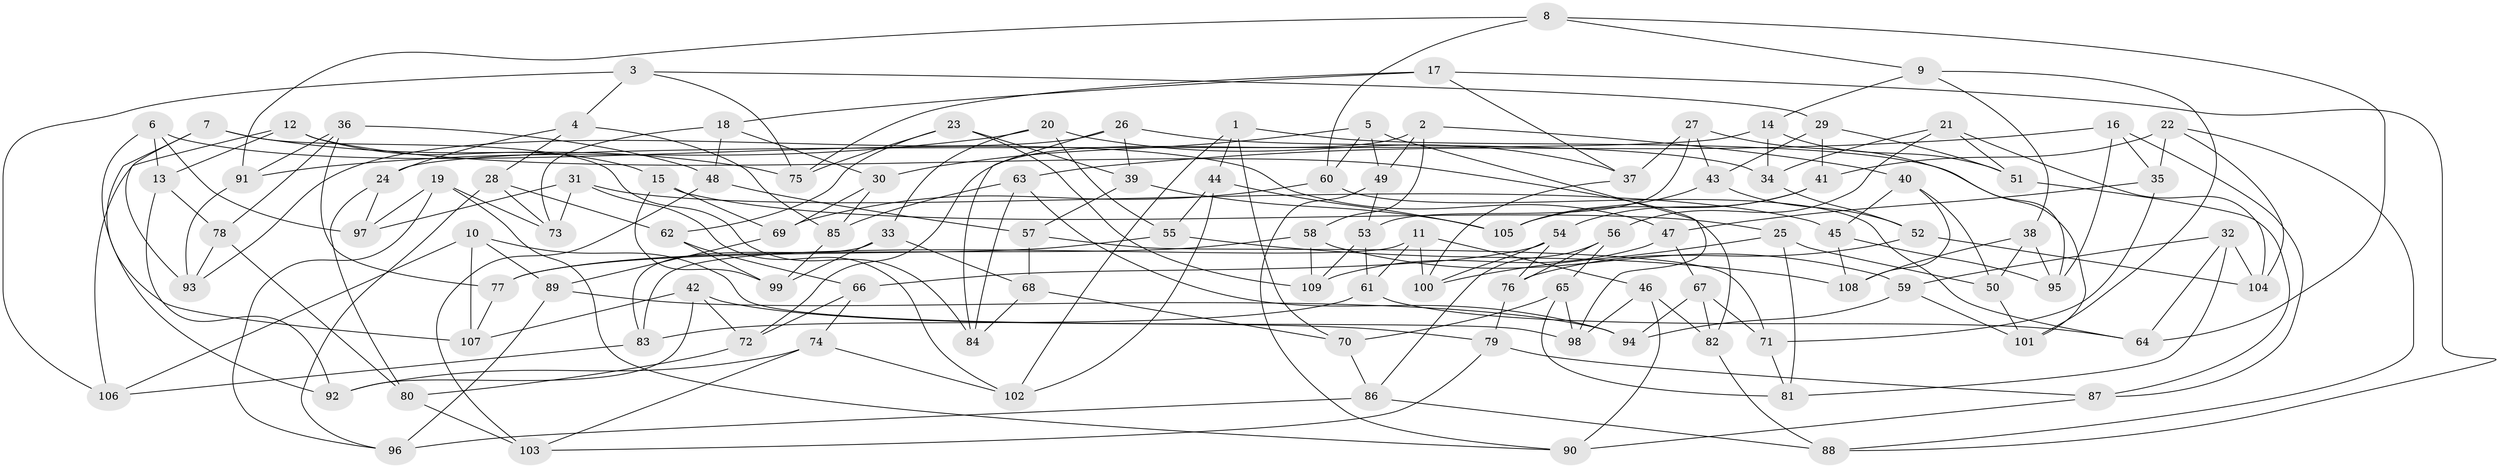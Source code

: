 // Generated by graph-tools (version 1.1) at 2025/26/03/09/25 03:26:59]
// undirected, 109 vertices, 218 edges
graph export_dot {
graph [start="1"]
  node [color=gray90,style=filled];
  1;
  2;
  3;
  4;
  5;
  6;
  7;
  8;
  9;
  10;
  11;
  12;
  13;
  14;
  15;
  16;
  17;
  18;
  19;
  20;
  21;
  22;
  23;
  24;
  25;
  26;
  27;
  28;
  29;
  30;
  31;
  32;
  33;
  34;
  35;
  36;
  37;
  38;
  39;
  40;
  41;
  42;
  43;
  44;
  45;
  46;
  47;
  48;
  49;
  50;
  51;
  52;
  53;
  54;
  55;
  56;
  57;
  58;
  59;
  60;
  61;
  62;
  63;
  64;
  65;
  66;
  67;
  68;
  69;
  70;
  71;
  72;
  73;
  74;
  75;
  76;
  77;
  78;
  79;
  80;
  81;
  82;
  83;
  84;
  85;
  86;
  87;
  88;
  89;
  90;
  91;
  92;
  93;
  94;
  95;
  96;
  97;
  98;
  99;
  100;
  101;
  102;
  103;
  104;
  105;
  106;
  107;
  108;
  109;
  1 -- 70;
  1 -- 44;
  1 -- 101;
  1 -- 102;
  2 -- 40;
  2 -- 49;
  2 -- 72;
  2 -- 58;
  3 -- 106;
  3 -- 29;
  3 -- 4;
  3 -- 75;
  4 -- 28;
  4 -- 24;
  4 -- 85;
  5 -- 30;
  5 -- 49;
  5 -- 98;
  5 -- 60;
  6 -- 13;
  6 -- 92;
  6 -- 97;
  6 -- 47;
  7 -- 75;
  7 -- 107;
  7 -- 84;
  7 -- 93;
  8 -- 9;
  8 -- 91;
  8 -- 64;
  8 -- 60;
  9 -- 38;
  9 -- 101;
  9 -- 14;
  10 -- 107;
  10 -- 89;
  10 -- 106;
  10 -- 98;
  11 -- 46;
  11 -- 83;
  11 -- 61;
  11 -- 100;
  12 -- 106;
  12 -- 13;
  12 -- 82;
  12 -- 15;
  13 -- 78;
  13 -- 92;
  14 -- 24;
  14 -- 51;
  14 -- 34;
  15 -- 99;
  15 -- 25;
  15 -- 69;
  16 -- 63;
  16 -- 95;
  16 -- 35;
  16 -- 87;
  17 -- 37;
  17 -- 75;
  17 -- 18;
  17 -- 88;
  18 -- 48;
  18 -- 30;
  18 -- 73;
  19 -- 97;
  19 -- 73;
  19 -- 90;
  19 -- 96;
  20 -- 33;
  20 -- 37;
  20 -- 91;
  20 -- 55;
  21 -- 56;
  21 -- 34;
  21 -- 104;
  21 -- 51;
  22 -- 88;
  22 -- 35;
  22 -- 41;
  22 -- 104;
  23 -- 75;
  23 -- 62;
  23 -- 109;
  23 -- 39;
  24 -- 97;
  24 -- 80;
  25 -- 81;
  25 -- 50;
  25 -- 100;
  26 -- 84;
  26 -- 93;
  26 -- 34;
  26 -- 39;
  27 -- 37;
  27 -- 53;
  27 -- 95;
  27 -- 43;
  28 -- 96;
  28 -- 62;
  28 -- 73;
  29 -- 41;
  29 -- 43;
  29 -- 51;
  30 -- 85;
  30 -- 69;
  31 -- 97;
  31 -- 45;
  31 -- 102;
  31 -- 73;
  32 -- 104;
  32 -- 64;
  32 -- 81;
  32 -- 59;
  33 -- 68;
  33 -- 83;
  33 -- 99;
  34 -- 52;
  35 -- 71;
  35 -- 47;
  36 -- 78;
  36 -- 48;
  36 -- 91;
  36 -- 77;
  37 -- 100;
  38 -- 95;
  38 -- 50;
  38 -- 108;
  39 -- 105;
  39 -- 57;
  40 -- 50;
  40 -- 108;
  40 -- 45;
  41 -- 105;
  41 -- 54;
  42 -- 72;
  42 -- 79;
  42 -- 107;
  42 -- 92;
  43 -- 105;
  43 -- 52;
  44 -- 55;
  44 -- 102;
  44 -- 105;
  45 -- 95;
  45 -- 108;
  46 -- 82;
  46 -- 90;
  46 -- 98;
  47 -- 109;
  47 -- 67;
  48 -- 57;
  48 -- 103;
  49 -- 90;
  49 -- 53;
  50 -- 101;
  51 -- 87;
  52 -- 104;
  52 -- 76;
  53 -- 109;
  53 -- 61;
  54 -- 66;
  54 -- 76;
  54 -- 100;
  55 -- 77;
  55 -- 108;
  56 -- 76;
  56 -- 65;
  56 -- 86;
  57 -- 71;
  57 -- 68;
  58 -- 59;
  58 -- 77;
  58 -- 109;
  59 -- 94;
  59 -- 101;
  60 -- 64;
  60 -- 69;
  61 -- 64;
  61 -- 83;
  62 -- 99;
  62 -- 66;
  63 -- 94;
  63 -- 85;
  63 -- 84;
  65 -- 70;
  65 -- 98;
  65 -- 81;
  66 -- 72;
  66 -- 74;
  67 -- 71;
  67 -- 82;
  67 -- 94;
  68 -- 84;
  68 -- 70;
  69 -- 89;
  70 -- 86;
  71 -- 81;
  72 -- 80;
  74 -- 103;
  74 -- 102;
  74 -- 92;
  76 -- 79;
  77 -- 107;
  78 -- 80;
  78 -- 93;
  79 -- 87;
  79 -- 103;
  80 -- 103;
  82 -- 88;
  83 -- 106;
  85 -- 99;
  86 -- 88;
  86 -- 96;
  87 -- 90;
  89 -- 94;
  89 -- 96;
  91 -- 93;
}
